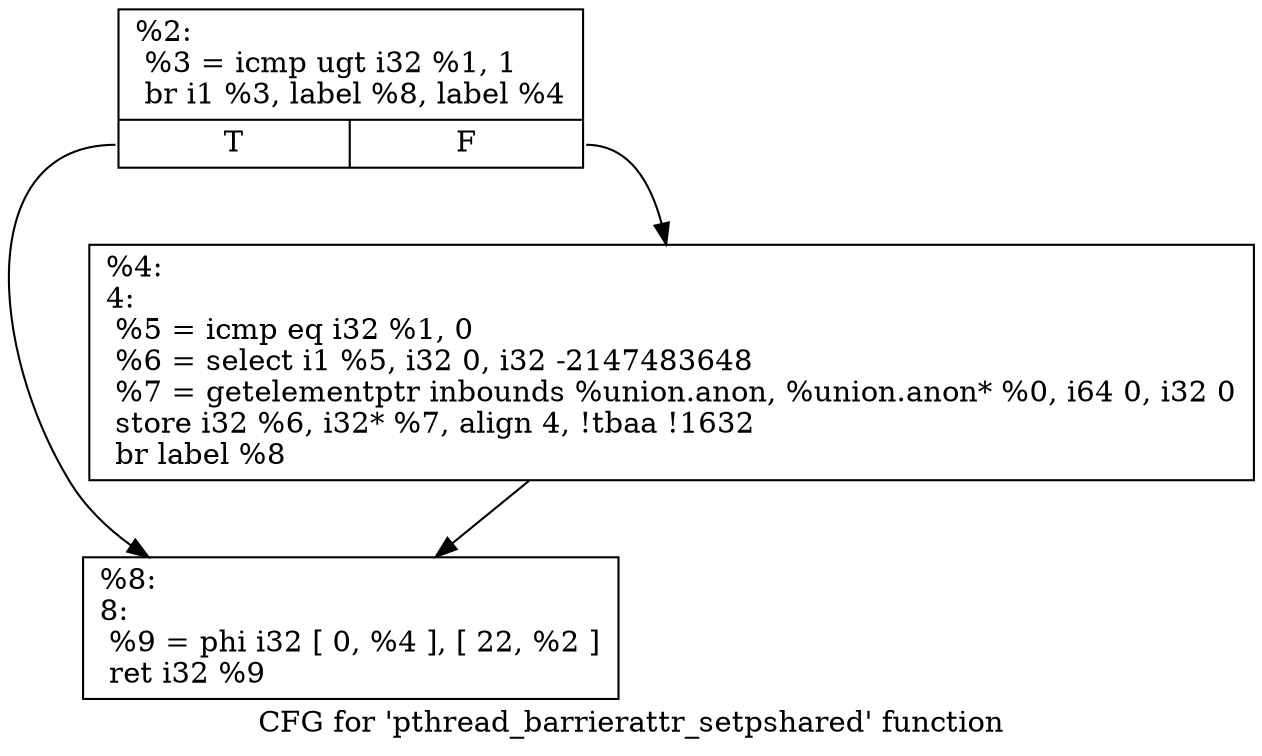 digraph "CFG for 'pthread_barrierattr_setpshared' function" {
	label="CFG for 'pthread_barrierattr_setpshared' function";

	Node0x1cf7d00 [shape=record,label="{%2:\l  %3 = icmp ugt i32 %1, 1\l  br i1 %3, label %8, label %4\l|{<s0>T|<s1>F}}"];
	Node0x1cf7d00:s0 -> Node0x1cf7da0;
	Node0x1cf7d00:s1 -> Node0x1cf7d50;
	Node0x1cf7d50 [shape=record,label="{%4:\l4:                                                \l  %5 = icmp eq i32 %1, 0\l  %6 = select i1 %5, i32 0, i32 -2147483648\l  %7 = getelementptr inbounds %union.anon, %union.anon* %0, i64 0, i32 0\l  store i32 %6, i32* %7, align 4, !tbaa !1632\l  br label %8\l}"];
	Node0x1cf7d50 -> Node0x1cf7da0;
	Node0x1cf7da0 [shape=record,label="{%8:\l8:                                                \l  %9 = phi i32 [ 0, %4 ], [ 22, %2 ]\l  ret i32 %9\l}"];
}
